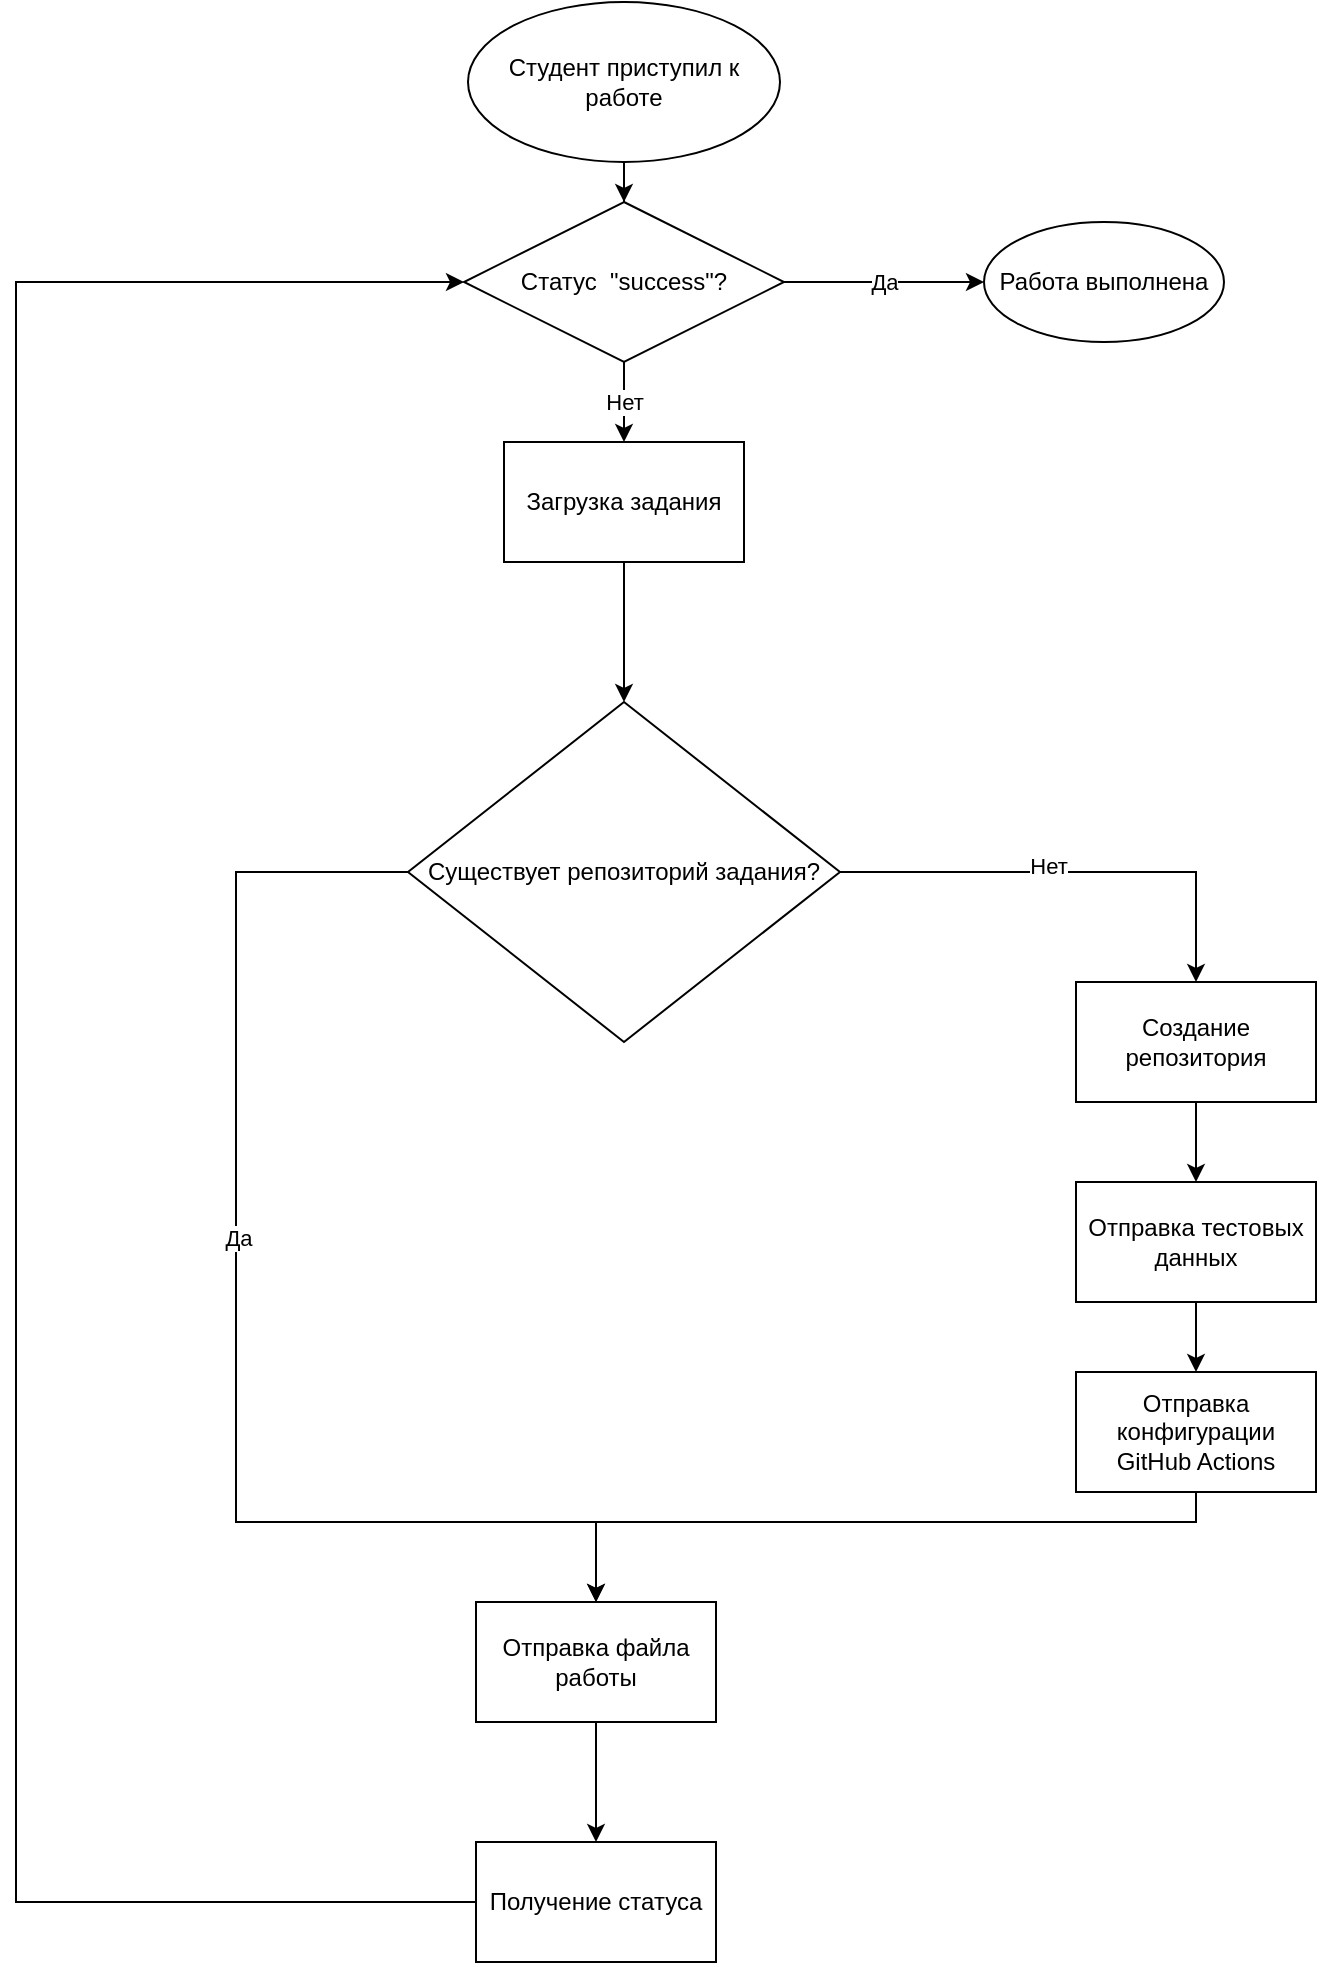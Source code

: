 <mxfile version="17.4.0" type="github">
  <diagram id="C5RBs43oDa-KdzZeNtuy" name="Page-1">
    <mxGraphModel dx="1108" dy="1594" grid="1" gridSize="10" guides="1" tooltips="1" connect="1" arrows="1" fold="1" page="1" pageScale="1" pageWidth="827" pageHeight="1169" math="0" shadow="0">
      <root>
        <mxCell id="WIyWlLk6GJQsqaUBKTNV-0" />
        <mxCell id="WIyWlLk6GJQsqaUBKTNV-1" parent="WIyWlLk6GJQsqaUBKTNV-0" />
        <mxCell id="NjkWzPEH9ht996TZmnL9-2" value="" style="edgeStyle=orthogonalEdgeStyle;rounded=0;orthogonalLoop=1;jettySize=auto;html=1;" edge="1" parent="WIyWlLk6GJQsqaUBKTNV-1" source="NjkWzPEH9ht996TZmnL9-0" target="NjkWzPEH9ht996TZmnL9-1">
          <mxGeometry relative="1" as="geometry" />
        </mxCell>
        <mxCell id="NjkWzPEH9ht996TZmnL9-0" value="Загрузка задания" style="rounded=0;whiteSpace=wrap;html=1;" vertex="1" parent="WIyWlLk6GJQsqaUBKTNV-1">
          <mxGeometry x="294" y="120" width="120" height="60" as="geometry" />
        </mxCell>
        <mxCell id="NjkWzPEH9ht996TZmnL9-4" value="" style="edgeStyle=orthogonalEdgeStyle;rounded=0;orthogonalLoop=1;jettySize=auto;html=1;" edge="1" parent="WIyWlLk6GJQsqaUBKTNV-1" source="NjkWzPEH9ht996TZmnL9-1" target="NjkWzPEH9ht996TZmnL9-3">
          <mxGeometry relative="1" as="geometry">
            <Array as="points">
              <mxPoint x="160" y="335" />
              <mxPoint x="160" y="660" />
            </Array>
          </mxGeometry>
        </mxCell>
        <mxCell id="NjkWzPEH9ht996TZmnL9-5" value="&lt;div&gt;Да&lt;/div&gt;" style="edgeLabel;html=1;align=center;verticalAlign=middle;resizable=0;points=[];" vertex="1" connectable="0" parent="NjkWzPEH9ht996TZmnL9-4">
          <mxGeometry x="-0.149" y="1" relative="1" as="geometry">
            <mxPoint as="offset" />
          </mxGeometry>
        </mxCell>
        <mxCell id="NjkWzPEH9ht996TZmnL9-7" value="" style="edgeStyle=orthogonalEdgeStyle;rounded=0;orthogonalLoop=1;jettySize=auto;html=1;" edge="1" parent="WIyWlLk6GJQsqaUBKTNV-1" source="NjkWzPEH9ht996TZmnL9-1" target="NjkWzPEH9ht996TZmnL9-6">
          <mxGeometry relative="1" as="geometry">
            <Array as="points">
              <mxPoint x="640" y="335" />
            </Array>
          </mxGeometry>
        </mxCell>
        <mxCell id="NjkWzPEH9ht996TZmnL9-23" value="Нет" style="edgeLabel;html=1;align=center;verticalAlign=middle;resizable=0;points=[];" vertex="1" connectable="0" parent="NjkWzPEH9ht996TZmnL9-7">
          <mxGeometry x="-0.107" y="3" relative="1" as="geometry">
            <mxPoint as="offset" />
          </mxGeometry>
        </mxCell>
        <mxCell id="NjkWzPEH9ht996TZmnL9-1" value="Существует репозиторий задания?" style="rhombus;whiteSpace=wrap;html=1;rounded=0;" vertex="1" parent="WIyWlLk6GJQsqaUBKTNV-1">
          <mxGeometry x="246" y="250" width="216" height="170" as="geometry" />
        </mxCell>
        <mxCell id="NjkWzPEH9ht996TZmnL9-14" value="" style="edgeStyle=orthogonalEdgeStyle;rounded=0;orthogonalLoop=1;jettySize=auto;html=1;" edge="1" parent="WIyWlLk6GJQsqaUBKTNV-1" source="NjkWzPEH9ht996TZmnL9-3" target="NjkWzPEH9ht996TZmnL9-13">
          <mxGeometry relative="1" as="geometry" />
        </mxCell>
        <mxCell id="NjkWzPEH9ht996TZmnL9-3" value="Отправка файла работы" style="rounded=0;whiteSpace=wrap;html=1;" vertex="1" parent="WIyWlLk6GJQsqaUBKTNV-1">
          <mxGeometry x="280" y="700" width="120" height="60" as="geometry" />
        </mxCell>
        <mxCell id="NjkWzPEH9ht996TZmnL9-9" value="" style="edgeStyle=orthogonalEdgeStyle;rounded=0;orthogonalLoop=1;jettySize=auto;html=1;" edge="1" parent="WIyWlLk6GJQsqaUBKTNV-1" source="NjkWzPEH9ht996TZmnL9-6" target="NjkWzPEH9ht996TZmnL9-8">
          <mxGeometry relative="1" as="geometry" />
        </mxCell>
        <mxCell id="NjkWzPEH9ht996TZmnL9-6" value="Создание репозитория" style="whiteSpace=wrap;html=1;rounded=0;" vertex="1" parent="WIyWlLk6GJQsqaUBKTNV-1">
          <mxGeometry x="580" y="390" width="120" height="60" as="geometry" />
        </mxCell>
        <mxCell id="NjkWzPEH9ht996TZmnL9-11" value="" style="edgeStyle=orthogonalEdgeStyle;rounded=0;orthogonalLoop=1;jettySize=auto;html=1;" edge="1" parent="WIyWlLk6GJQsqaUBKTNV-1" source="NjkWzPEH9ht996TZmnL9-8" target="NjkWzPEH9ht996TZmnL9-10">
          <mxGeometry relative="1" as="geometry" />
        </mxCell>
        <mxCell id="NjkWzPEH9ht996TZmnL9-8" value="Отправка тестовых данных" style="whiteSpace=wrap;html=1;rounded=0;" vertex="1" parent="WIyWlLk6GJQsqaUBKTNV-1">
          <mxGeometry x="580" y="490" width="120" height="60" as="geometry" />
        </mxCell>
        <mxCell id="NjkWzPEH9ht996TZmnL9-12" style="edgeStyle=orthogonalEdgeStyle;rounded=0;orthogonalLoop=1;jettySize=auto;html=1;entryX=0.5;entryY=0;entryDx=0;entryDy=0;" edge="1" parent="WIyWlLk6GJQsqaUBKTNV-1" source="NjkWzPEH9ht996TZmnL9-10" target="NjkWzPEH9ht996TZmnL9-3">
          <mxGeometry relative="1" as="geometry">
            <Array as="points">
              <mxPoint x="640" y="660" />
              <mxPoint x="340" y="660" />
            </Array>
          </mxGeometry>
        </mxCell>
        <mxCell id="NjkWzPEH9ht996TZmnL9-10" value="Отправка конфигурации GitHub Actions" style="rounded=0;whiteSpace=wrap;html=1;" vertex="1" parent="WIyWlLk6GJQsqaUBKTNV-1">
          <mxGeometry x="580" y="585" width="120" height="60" as="geometry" />
        </mxCell>
        <mxCell id="NjkWzPEH9ht996TZmnL9-15" style="edgeStyle=orthogonalEdgeStyle;rounded=0;orthogonalLoop=1;jettySize=auto;html=1;entryX=0;entryY=0.5;entryDx=0;entryDy=0;" edge="1" parent="WIyWlLk6GJQsqaUBKTNV-1" source="NjkWzPEH9ht996TZmnL9-13" target="NjkWzPEH9ht996TZmnL9-18">
          <mxGeometry relative="1" as="geometry">
            <mxPoint x="70" y="70" as="targetPoint" />
            <Array as="points">
              <mxPoint x="50" y="850" />
              <mxPoint x="50" y="40" />
            </Array>
          </mxGeometry>
        </mxCell>
        <mxCell id="NjkWzPEH9ht996TZmnL9-13" value="Получение статуса" style="rounded=0;whiteSpace=wrap;html=1;" vertex="1" parent="WIyWlLk6GJQsqaUBKTNV-1">
          <mxGeometry x="280" y="820" width="120" height="60" as="geometry" />
        </mxCell>
        <mxCell id="NjkWzPEH9ht996TZmnL9-24" value="" style="edgeStyle=orthogonalEdgeStyle;rounded=0;orthogonalLoop=1;jettySize=auto;html=1;" edge="1" parent="WIyWlLk6GJQsqaUBKTNV-1" source="NjkWzPEH9ht996TZmnL9-17" target="NjkWzPEH9ht996TZmnL9-18">
          <mxGeometry relative="1" as="geometry" />
        </mxCell>
        <mxCell id="NjkWzPEH9ht996TZmnL9-17" value="Студент приступил к работе" style="ellipse;whiteSpace=wrap;html=1;" vertex="1" parent="WIyWlLk6GJQsqaUBKTNV-1">
          <mxGeometry x="276" y="-100" width="156" height="80" as="geometry" />
        </mxCell>
        <mxCell id="NjkWzPEH9ht996TZmnL9-19" value="Нет" style="edgeStyle=orthogonalEdgeStyle;rounded=0;orthogonalLoop=1;jettySize=auto;html=1;" edge="1" parent="WIyWlLk6GJQsqaUBKTNV-1" source="NjkWzPEH9ht996TZmnL9-18" target="NjkWzPEH9ht996TZmnL9-0">
          <mxGeometry relative="1" as="geometry" />
        </mxCell>
        <mxCell id="NjkWzPEH9ht996TZmnL9-22" value="Да" style="edgeStyle=orthogonalEdgeStyle;rounded=0;orthogonalLoop=1;jettySize=auto;html=1;" edge="1" parent="WIyWlLk6GJQsqaUBKTNV-1" source="NjkWzPEH9ht996TZmnL9-18" target="NjkWzPEH9ht996TZmnL9-21">
          <mxGeometry relative="1" as="geometry" />
        </mxCell>
        <mxCell id="NjkWzPEH9ht996TZmnL9-18" value="Статус&amp;nbsp; &quot;success&quot;?" style="rhombus;whiteSpace=wrap;html=1;" vertex="1" parent="WIyWlLk6GJQsqaUBKTNV-1">
          <mxGeometry x="274" width="160" height="80" as="geometry" />
        </mxCell>
        <mxCell id="NjkWzPEH9ht996TZmnL9-21" value="Работа выполнена" style="ellipse;whiteSpace=wrap;html=1;" vertex="1" parent="WIyWlLk6GJQsqaUBKTNV-1">
          <mxGeometry x="534" y="10" width="120" height="60" as="geometry" />
        </mxCell>
      </root>
    </mxGraphModel>
  </diagram>
</mxfile>
